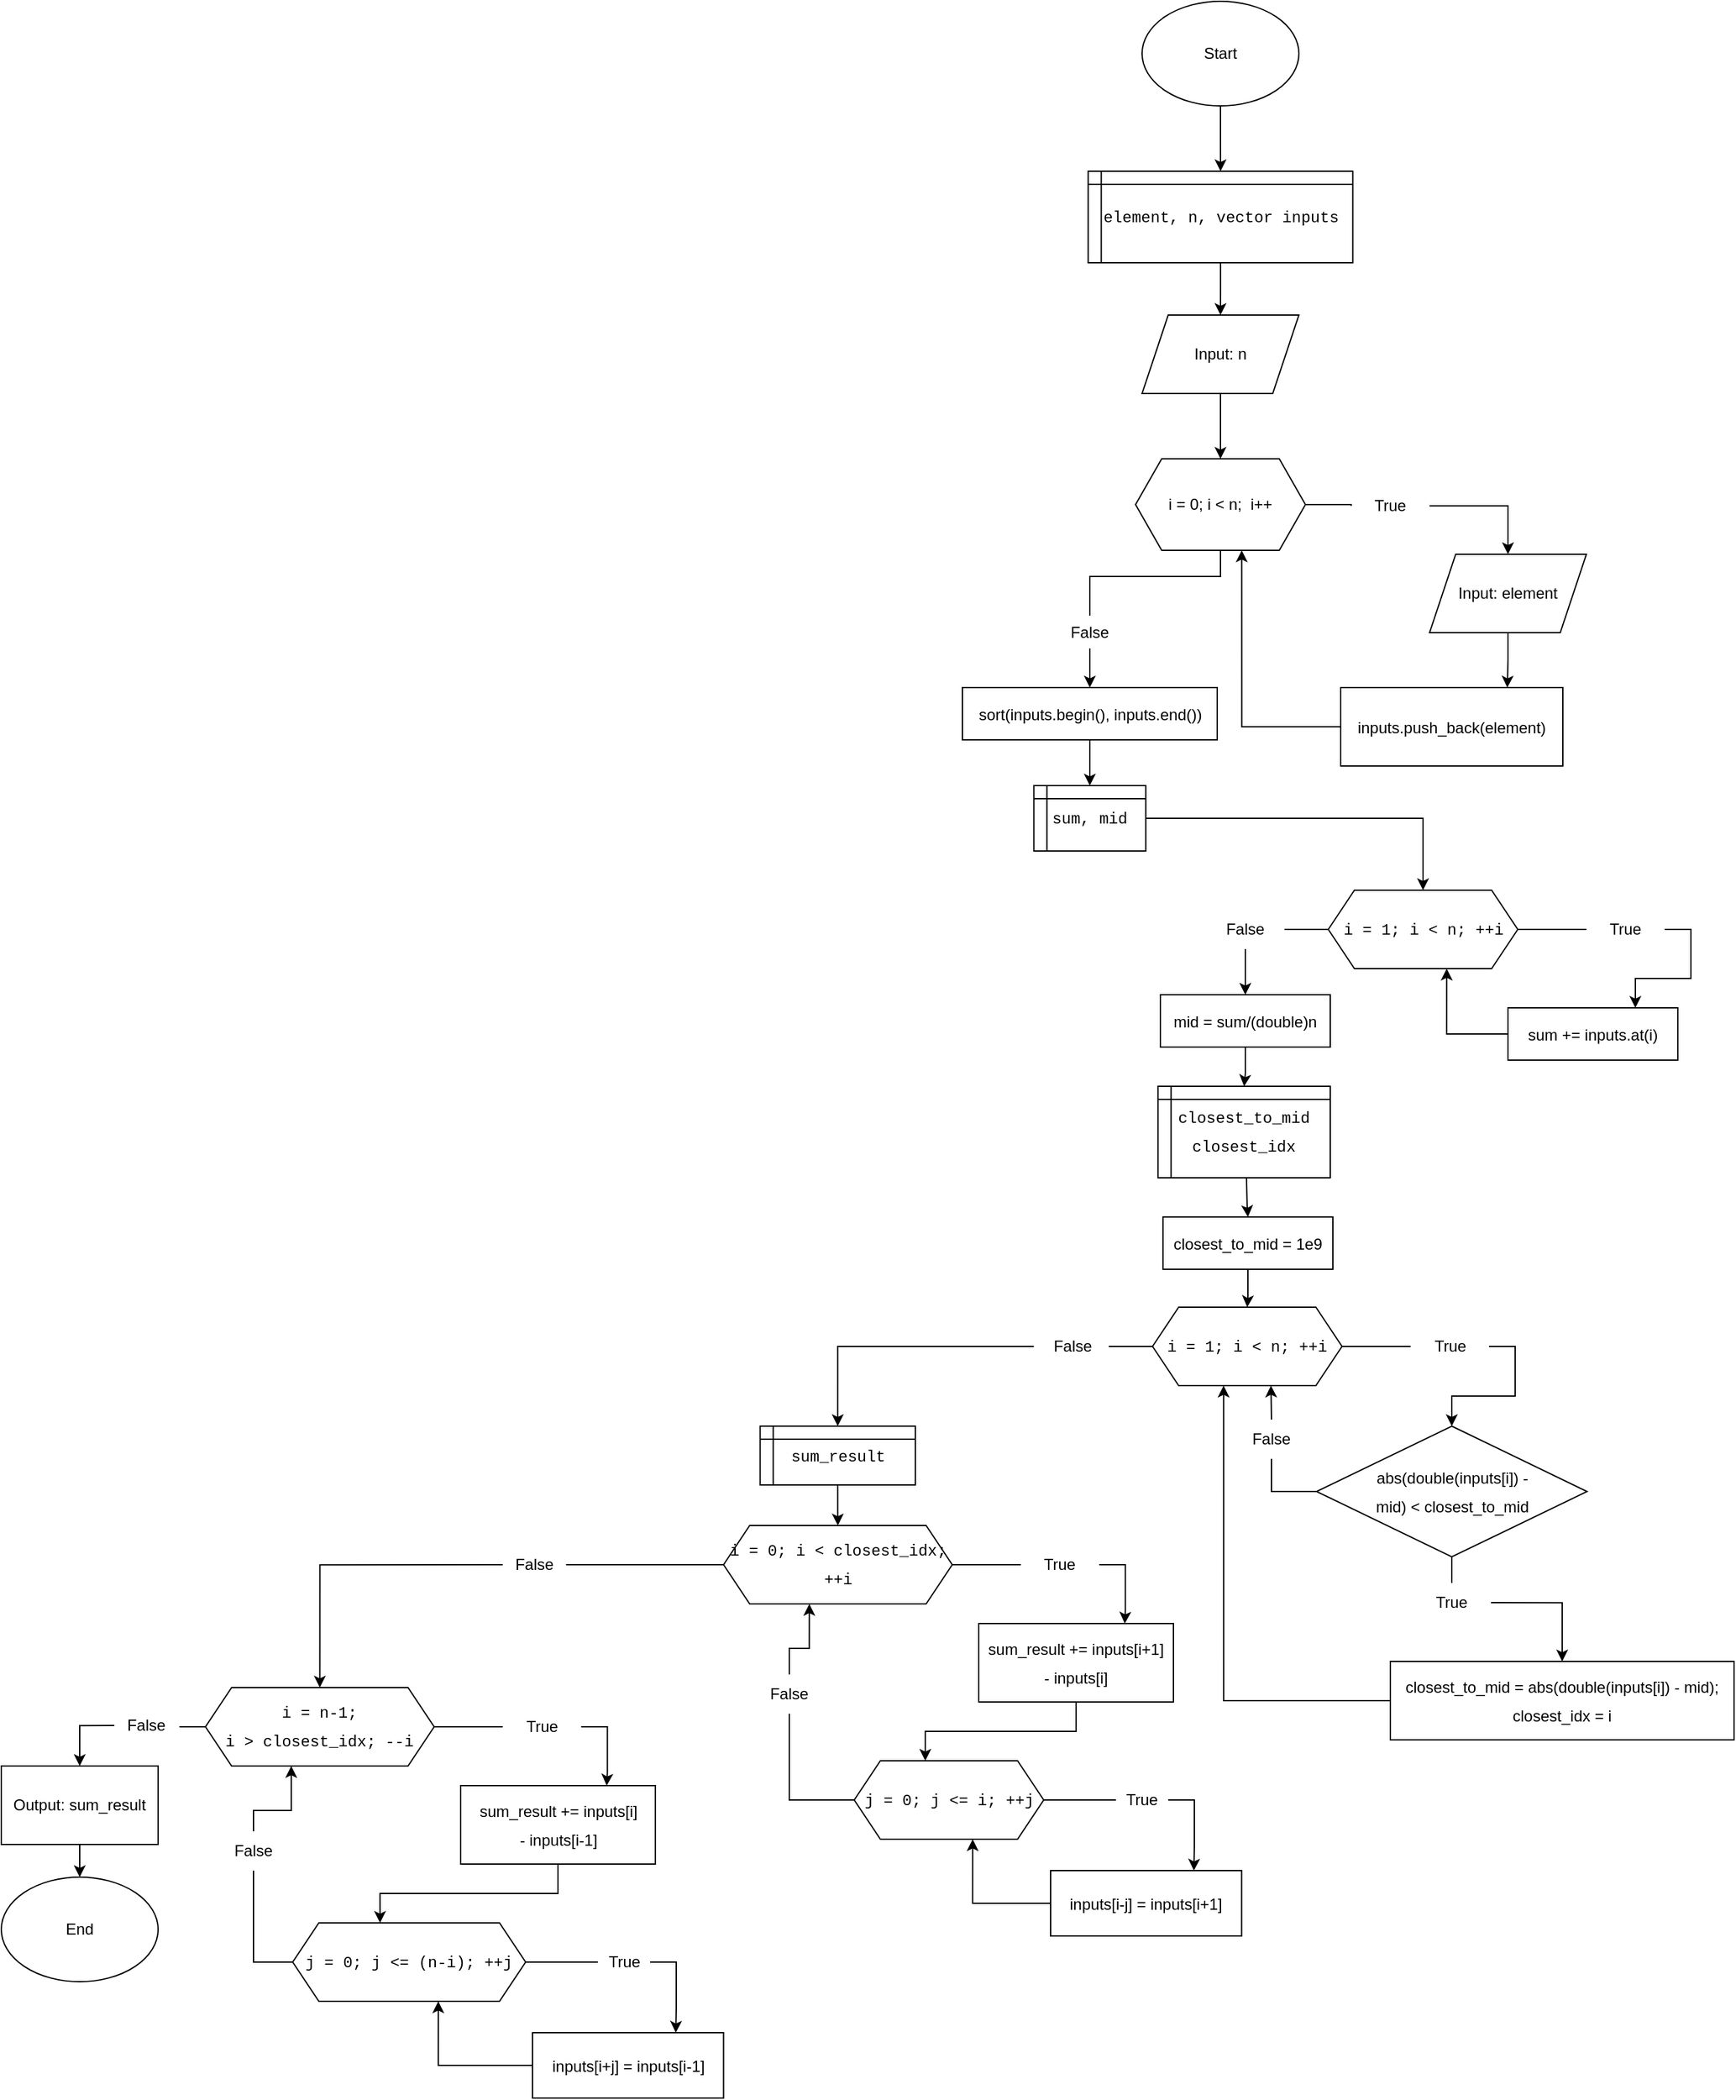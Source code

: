 <mxfile version="24.9.3">
  <diagram id="C5RBs43oDa-KdzZeNtuy" name="Page-1">
    <mxGraphModel dx="2662" dy="1013" grid="1" gridSize="10" guides="1" tooltips="1" connect="1" arrows="1" fold="1" page="1" pageScale="1" pageWidth="827" pageHeight="1169" math="0" shadow="0">
      <root>
        <mxCell id="WIyWlLk6GJQsqaUBKTNV-0" />
        <mxCell id="WIyWlLk6GJQsqaUBKTNV-1" parent="WIyWlLk6GJQsqaUBKTNV-0" />
        <mxCell id="Br24ICafhy1wDNoyXPe8-2" value="" style="edgeStyle=orthogonalEdgeStyle;rounded=0;orthogonalLoop=1;jettySize=auto;html=1;" edge="1" parent="WIyWlLk6GJQsqaUBKTNV-1" source="Br24ICafhy1wDNoyXPe8-0" target="Br24ICafhy1wDNoyXPe8-1">
          <mxGeometry relative="1" as="geometry" />
        </mxCell>
        <mxCell id="Br24ICafhy1wDNoyXPe8-0" value="Start" style="ellipse;whiteSpace=wrap;html=1;" vertex="1" parent="WIyWlLk6GJQsqaUBKTNV-1">
          <mxGeometry x="340" y="40" width="120" height="80" as="geometry" />
        </mxCell>
        <mxCell id="Br24ICafhy1wDNoyXPe8-78" value="" style="edgeStyle=orthogonalEdgeStyle;rounded=0;orthogonalLoop=1;jettySize=auto;html=1;" edge="1" parent="WIyWlLk6GJQsqaUBKTNV-1" source="Br24ICafhy1wDNoyXPe8-1">
          <mxGeometry relative="1" as="geometry">
            <mxPoint x="400.0" y="280" as="targetPoint" />
          </mxGeometry>
        </mxCell>
        <mxCell id="Br24ICafhy1wDNoyXPe8-1" value="&lt;div style=&quot;font-family: Consolas, &amp;quot;Courier New&amp;quot;, monospace; line-height: 22px; white-space: pre;&quot;&gt;element, n, vector inputs&lt;/div&gt;" style="shape=internalStorage;whiteSpace=wrap;html=1;backgroundOutline=1;dx=10;dy=10;" vertex="1" parent="WIyWlLk6GJQsqaUBKTNV-1">
          <mxGeometry x="298.75" y="170" width="202.5" height="70" as="geometry" />
        </mxCell>
        <mxCell id="Br24ICafhy1wDNoyXPe8-68" value="End" style="ellipse;whiteSpace=wrap;html=1;" vertex="1" parent="WIyWlLk6GJQsqaUBKTNV-1">
          <mxGeometry x="-533" y="1475" width="120" height="80" as="geometry" />
        </mxCell>
        <mxCell id="Br24ICafhy1wDNoyXPe8-99" value="" style="edgeStyle=orthogonalEdgeStyle;rounded=0;orthogonalLoop=1;jettySize=auto;html=1;" edge="1" parent="WIyWlLk6GJQsqaUBKTNV-1" source="Br24ICafhy1wDNoyXPe8-96" target="Br24ICafhy1wDNoyXPe8-98">
          <mxGeometry relative="1" as="geometry" />
        </mxCell>
        <mxCell id="Br24ICafhy1wDNoyXPe8-96" value="Input: n" style="shape=parallelogram;perimeter=parallelogramPerimeter;whiteSpace=wrap;html=1;fixedSize=1;" vertex="1" parent="WIyWlLk6GJQsqaUBKTNV-1">
          <mxGeometry x="340" y="280" width="120" height="60" as="geometry" />
        </mxCell>
        <mxCell id="Br24ICafhy1wDNoyXPe8-101" style="edgeStyle=orthogonalEdgeStyle;rounded=0;orthogonalLoop=1;jettySize=auto;html=1;entryX=0.75;entryY=0;entryDx=0;entryDy=0;exitX=0.5;exitY=1;exitDx=0;exitDy=0;" edge="1" parent="WIyWlLk6GJQsqaUBKTNV-1" source="Br24ICafhy1wDNoyXPe8-167" target="Br24ICafhy1wDNoyXPe8-100">
          <mxGeometry relative="1" as="geometry" />
        </mxCell>
        <mxCell id="Br24ICafhy1wDNoyXPe8-108" style="edgeStyle=orthogonalEdgeStyle;rounded=0;orthogonalLoop=1;jettySize=auto;html=1;entryX=0.5;entryY=0;entryDx=0;entryDy=0;" edge="1" parent="WIyWlLk6GJQsqaUBKTNV-1" source="Br24ICafhy1wDNoyXPe8-110" target="Br24ICafhy1wDNoyXPe8-107">
          <mxGeometry relative="1" as="geometry" />
        </mxCell>
        <mxCell id="Br24ICafhy1wDNoyXPe8-98" value="i = 0; i &amp;lt; n;&amp;nbsp; i++" style="shape=hexagon;perimeter=hexagonPerimeter2;whiteSpace=wrap;html=1;fixedSize=1;" vertex="1" parent="WIyWlLk6GJQsqaUBKTNV-1">
          <mxGeometry x="335" y="390" width="130" height="70" as="geometry" />
        </mxCell>
        <mxCell id="Br24ICafhy1wDNoyXPe8-100" value="&lt;div style=&quot;line-height: 22px; white-space: pre;&quot;&gt;&lt;div style=&quot;&quot;&gt;&lt;span style=&quot;background-color: initial;&quot;&gt;inputs.push_back(element)&lt;/span&gt;&lt;br&gt;&lt;/div&gt;&lt;/div&gt;" style="shape=parallelogram;perimeter=parallelogramPerimeter;whiteSpace=wrap;html=1;fixedSize=1;size=-50;" vertex="1" parent="WIyWlLk6GJQsqaUBKTNV-1">
          <mxGeometry x="492" y="565" width="170" height="60" as="geometry" />
        </mxCell>
        <mxCell id="Br24ICafhy1wDNoyXPe8-102" value="" style="edgeStyle=orthogonalEdgeStyle;rounded=0;orthogonalLoop=1;jettySize=auto;html=1;entryX=0;entryY=0.5;entryDx=0;entryDy=0;exitX=1;exitY=0.5;exitDx=0;exitDy=0;endArrow=none;endFill=0;" edge="1" parent="WIyWlLk6GJQsqaUBKTNV-1" source="Br24ICafhy1wDNoyXPe8-98" target="Br24ICafhy1wDNoyXPe8-103">
          <mxGeometry relative="1" as="geometry">
            <mxPoint x="465" y="425" as="sourcePoint" />
            <mxPoint x="530" y="510" as="targetPoint" />
          </mxGeometry>
        </mxCell>
        <mxCell id="Br24ICafhy1wDNoyXPe8-103" value="True" style="text;html=1;align=center;verticalAlign=middle;whiteSpace=wrap;rounded=0;" vertex="1" parent="WIyWlLk6GJQsqaUBKTNV-1">
          <mxGeometry x="500" y="411" width="60" height="30" as="geometry" />
        </mxCell>
        <mxCell id="Br24ICafhy1wDNoyXPe8-106" style="edgeStyle=orthogonalEdgeStyle;rounded=0;orthogonalLoop=1;jettySize=auto;html=1;entryX=0.625;entryY=1;entryDx=0;entryDy=0;exitX=0;exitY=0.5;exitDx=0;exitDy=0;" edge="1" parent="WIyWlLk6GJQsqaUBKTNV-1" source="Br24ICafhy1wDNoyXPe8-100" target="Br24ICafhy1wDNoyXPe8-98">
          <mxGeometry relative="1" as="geometry">
            <mxPoint x="470" y="625" as="sourcePoint" />
          </mxGeometry>
        </mxCell>
        <mxCell id="Br24ICafhy1wDNoyXPe8-126" value="" style="edgeStyle=orthogonalEdgeStyle;rounded=0;orthogonalLoop=1;jettySize=auto;html=1;" edge="1" parent="WIyWlLk6GJQsqaUBKTNV-1" source="Br24ICafhy1wDNoyXPe8-107" target="Br24ICafhy1wDNoyXPe8-125">
          <mxGeometry relative="1" as="geometry" />
        </mxCell>
        <mxCell id="Br24ICafhy1wDNoyXPe8-107" value="&lt;div style=&quot;line-height: 22px; white-space: pre;&quot;&gt;&lt;div style=&quot;line-height: 22px;&quot;&gt;&lt;font face=&quot;Helvetica&quot; style=&quot;&quot;&gt;sort(inputs.begin(), inputs.end())&lt;/font&gt;&lt;/div&gt;&lt;/div&gt;" style="rounded=0;whiteSpace=wrap;html=1;" vertex="1" parent="WIyWlLk6GJQsqaUBKTNV-1">
          <mxGeometry x="202.5" y="565" width="195" height="40" as="geometry" />
        </mxCell>
        <mxCell id="Br24ICafhy1wDNoyXPe8-109" value="" style="edgeStyle=orthogonalEdgeStyle;rounded=0;orthogonalLoop=1;jettySize=auto;html=1;entryX=0.5;entryY=0;entryDx=0;entryDy=0;endArrow=none;endFill=0;" edge="1" parent="WIyWlLk6GJQsqaUBKTNV-1" source="Br24ICafhy1wDNoyXPe8-98" target="Br24ICafhy1wDNoyXPe8-110">
          <mxGeometry relative="1" as="geometry">
            <mxPoint x="400" y="460" as="sourcePoint" />
            <mxPoint x="300" y="540" as="targetPoint" />
            <Array as="points">
              <mxPoint x="400" y="480" />
              <mxPoint x="300" y="480" />
            </Array>
          </mxGeometry>
        </mxCell>
        <mxCell id="Br24ICafhy1wDNoyXPe8-110" value="False" style="text;html=1;align=center;verticalAlign=middle;whiteSpace=wrap;rounded=0;" vertex="1" parent="WIyWlLk6GJQsqaUBKTNV-1">
          <mxGeometry x="270" y="510" width="60" height="25" as="geometry" />
        </mxCell>
        <mxCell id="Br24ICafhy1wDNoyXPe8-168" style="edgeStyle=orthogonalEdgeStyle;rounded=0;orthogonalLoop=1;jettySize=auto;html=1;entryX=0.5;entryY=0;entryDx=0;entryDy=0;" edge="1" parent="WIyWlLk6GJQsqaUBKTNV-1" source="Br24ICafhy1wDNoyXPe8-125" target="Br24ICafhy1wDNoyXPe8-129">
          <mxGeometry relative="1" as="geometry" />
        </mxCell>
        <mxCell id="Br24ICafhy1wDNoyXPe8-125" value="&lt;div style=&quot;font-family: Consolas, &amp;quot;Courier New&amp;quot;, monospace; line-height: 22px; white-space: pre;&quot;&gt;sum, mid&lt;/div&gt;" style="shape=internalStorage;whiteSpace=wrap;html=1;backgroundOutline=1;dx=10;dy=10;" vertex="1" parent="WIyWlLk6GJQsqaUBKTNV-1">
          <mxGeometry x="257.19" y="640" width="85.63" height="50" as="geometry" />
        </mxCell>
        <mxCell id="Br24ICafhy1wDNoyXPe8-170" style="edgeStyle=orthogonalEdgeStyle;rounded=0;orthogonalLoop=1;jettySize=auto;html=1;entryX=0.75;entryY=0;entryDx=0;entryDy=0;exitX=1;exitY=0.5;exitDx=0;exitDy=0;" edge="1" parent="WIyWlLk6GJQsqaUBKTNV-1" source="Br24ICafhy1wDNoyXPe8-172" target="Br24ICafhy1wDNoyXPe8-169">
          <mxGeometry relative="1" as="geometry" />
        </mxCell>
        <mxCell id="Br24ICafhy1wDNoyXPe8-175" style="edgeStyle=orthogonalEdgeStyle;rounded=0;orthogonalLoop=1;jettySize=auto;html=1;entryX=0.5;entryY=0;entryDx=0;entryDy=0;" edge="1" parent="WIyWlLk6GJQsqaUBKTNV-1" source="Br24ICafhy1wDNoyXPe8-177" target="Br24ICafhy1wDNoyXPe8-174">
          <mxGeometry relative="1" as="geometry" />
        </mxCell>
        <mxCell id="Br24ICafhy1wDNoyXPe8-129" value="&lt;div style=&quot;font-family: Consolas, &amp;quot;Courier New&amp;quot;, monospace; line-height: 22px; white-space: pre;&quot;&gt;&lt;font style=&quot;&quot;&gt;i = 1; i &amp;lt; n; ++i&lt;/font&gt;&lt;/div&gt;" style="shape=hexagon;perimeter=hexagonPerimeter2;whiteSpace=wrap;html=1;fixedSize=1;" vertex="1" parent="WIyWlLk6GJQsqaUBKTNV-1">
          <mxGeometry x="482.5" y="720" width="145" height="60" as="geometry" />
        </mxCell>
        <mxCell id="Br24ICafhy1wDNoyXPe8-250" value="" style="edgeStyle=orthogonalEdgeStyle;rounded=0;orthogonalLoop=1;jettySize=auto;html=1;" edge="1" parent="WIyWlLk6GJQsqaUBKTNV-1" source="Br24ICafhy1wDNoyXPe8-161" target="Br24ICafhy1wDNoyXPe8-68">
          <mxGeometry relative="1" as="geometry" />
        </mxCell>
        <mxCell id="Br24ICafhy1wDNoyXPe8-161" value="Output: sum_result" style="rounded=0;whiteSpace=wrap;html=1;" vertex="1" parent="WIyWlLk6GJQsqaUBKTNV-1">
          <mxGeometry x="-533" y="1390" width="120" height="60" as="geometry" />
        </mxCell>
        <mxCell id="Br24ICafhy1wDNoyXPe8-166" value="" style="edgeStyle=orthogonalEdgeStyle;rounded=0;orthogonalLoop=1;jettySize=auto;html=1;entryX=0.5;entryY=0;entryDx=0;entryDy=0;exitX=1;exitY=0.5;exitDx=0;exitDy=0;" edge="1" parent="WIyWlLk6GJQsqaUBKTNV-1" source="Br24ICafhy1wDNoyXPe8-103" target="Br24ICafhy1wDNoyXPe8-167">
          <mxGeometry relative="1" as="geometry">
            <mxPoint x="560" y="426" as="sourcePoint" />
            <mxPoint x="623" y="565" as="targetPoint" />
          </mxGeometry>
        </mxCell>
        <mxCell id="Br24ICafhy1wDNoyXPe8-167" value="&lt;span style=&quot;white-space: pre;&quot;&gt;Input: element&lt;/span&gt;" style="shape=parallelogram;perimeter=parallelogramPerimeter;whiteSpace=wrap;html=1;fixedSize=1;" vertex="1" parent="WIyWlLk6GJQsqaUBKTNV-1">
          <mxGeometry x="560" y="463" width="120" height="60" as="geometry" />
        </mxCell>
        <mxCell id="Br24ICafhy1wDNoyXPe8-173" style="edgeStyle=orthogonalEdgeStyle;rounded=0;orthogonalLoop=1;jettySize=auto;html=1;entryX=0.625;entryY=1;entryDx=0;entryDy=0;" edge="1" parent="WIyWlLk6GJQsqaUBKTNV-1" source="Br24ICafhy1wDNoyXPe8-169" target="Br24ICafhy1wDNoyXPe8-129">
          <mxGeometry relative="1" as="geometry">
            <Array as="points">
              <mxPoint x="573" y="830" />
            </Array>
          </mxGeometry>
        </mxCell>
        <mxCell id="Br24ICafhy1wDNoyXPe8-169" value="&lt;div style=&quot;line-height: 22px; white-space: pre;&quot;&gt;&lt;div style=&quot;line-height: 22px;&quot;&gt;&lt;div style=&quot;line-height: 22px;&quot;&gt;&lt;font face=&quot;Helvetica&quot; style=&quot;&quot;&gt;sum += inputs.at(i)&lt;/font&gt;&lt;/div&gt;&lt;/div&gt;&lt;/div&gt;" style="rounded=0;whiteSpace=wrap;html=1;" vertex="1" parent="WIyWlLk6GJQsqaUBKTNV-1">
          <mxGeometry x="620" y="810" width="130" height="40" as="geometry" />
        </mxCell>
        <mxCell id="Br24ICafhy1wDNoyXPe8-171" value="" style="edgeStyle=orthogonalEdgeStyle;rounded=0;orthogonalLoop=1;jettySize=auto;html=1;entryX=0;entryY=0.5;entryDx=0;entryDy=0;exitX=1;exitY=0.5;exitDx=0;exitDy=0;endArrow=none;endFill=0;" edge="1" parent="WIyWlLk6GJQsqaUBKTNV-1" source="Br24ICafhy1wDNoyXPe8-129" target="Br24ICafhy1wDNoyXPe8-172">
          <mxGeometry relative="1" as="geometry">
            <mxPoint x="628" y="750" as="sourcePoint" />
            <mxPoint x="728" y="830" as="targetPoint" />
          </mxGeometry>
        </mxCell>
        <mxCell id="Br24ICafhy1wDNoyXPe8-172" value="True" style="text;html=1;align=center;verticalAlign=middle;whiteSpace=wrap;rounded=0;" vertex="1" parent="WIyWlLk6GJQsqaUBKTNV-1">
          <mxGeometry x="680" y="735" width="60" height="30" as="geometry" />
        </mxCell>
        <mxCell id="Br24ICafhy1wDNoyXPe8-179" value="" style="edgeStyle=orthogonalEdgeStyle;rounded=0;orthogonalLoop=1;jettySize=auto;html=1;" edge="1" parent="WIyWlLk6GJQsqaUBKTNV-1" source="Br24ICafhy1wDNoyXPe8-174" target="Br24ICafhy1wDNoyXPe8-178">
          <mxGeometry relative="1" as="geometry" />
        </mxCell>
        <mxCell id="Br24ICafhy1wDNoyXPe8-174" value="&lt;div style=&quot;line-height: 22px; white-space: pre;&quot;&gt;&lt;div style=&quot;line-height: 22px;&quot;&gt;&lt;div style=&quot;line-height: 22px;&quot;&gt;&lt;font face=&quot;Helvetica&quot; style=&quot;&quot;&gt;mid = sum/(double)n&lt;/font&gt;&lt;/div&gt;&lt;/div&gt;&lt;/div&gt;" style="rounded=0;whiteSpace=wrap;html=1;" vertex="1" parent="WIyWlLk6GJQsqaUBKTNV-1">
          <mxGeometry x="354" y="800" width="130" height="40" as="geometry" />
        </mxCell>
        <mxCell id="Br24ICafhy1wDNoyXPe8-176" value="" style="edgeStyle=orthogonalEdgeStyle;rounded=0;orthogonalLoop=1;jettySize=auto;html=1;entryX=1;entryY=0.5;entryDx=0;entryDy=0;endArrow=none;endFill=0;" edge="1" parent="WIyWlLk6GJQsqaUBKTNV-1" source="Br24ICafhy1wDNoyXPe8-129" target="Br24ICafhy1wDNoyXPe8-177">
          <mxGeometry relative="1" as="geometry">
            <mxPoint x="483" y="750" as="sourcePoint" />
            <mxPoint x="414" y="800" as="targetPoint" />
          </mxGeometry>
        </mxCell>
        <mxCell id="Br24ICafhy1wDNoyXPe8-177" value="False" style="text;html=1;align=center;verticalAlign=middle;whiteSpace=wrap;rounded=0;" vertex="1" parent="WIyWlLk6GJQsqaUBKTNV-1">
          <mxGeometry x="389" y="735" width="60" height="30" as="geometry" />
        </mxCell>
        <mxCell id="Br24ICafhy1wDNoyXPe8-183" value="" style="edgeStyle=orthogonalEdgeStyle;rounded=0;orthogonalLoop=1;jettySize=auto;html=1;" edge="1" parent="WIyWlLk6GJQsqaUBKTNV-1" target="Br24ICafhy1wDNoyXPe8-182">
          <mxGeometry relative="1" as="geometry">
            <mxPoint x="419.91" y="940" as="sourcePoint" />
          </mxGeometry>
        </mxCell>
        <mxCell id="Br24ICafhy1wDNoyXPe8-178" value="&lt;div style=&quot;font-family: Consolas, &amp;quot;Courier New&amp;quot;, monospace; line-height: 22px; white-space: pre;&quot;&gt;closest_to_mid&lt;/div&gt;&lt;div style=&quot;font-family: Consolas, &amp;quot;Courier New&amp;quot;, monospace; line-height: 22px; white-space: pre;&quot;&gt;closest_idx&lt;/div&gt;" style="shape=internalStorage;whiteSpace=wrap;html=1;backgroundOutline=1;dx=10;dy=10;" vertex="1" parent="WIyWlLk6GJQsqaUBKTNV-1">
          <mxGeometry x="352.19" y="870" width="131.81" height="70" as="geometry" />
        </mxCell>
        <mxCell id="Br24ICafhy1wDNoyXPe8-191" value="" style="edgeStyle=orthogonalEdgeStyle;rounded=0;orthogonalLoop=1;jettySize=auto;html=1;" edge="1" parent="WIyWlLk6GJQsqaUBKTNV-1" source="Br24ICafhy1wDNoyXPe8-182" target="Br24ICafhy1wDNoyXPe8-185">
          <mxGeometry relative="1" as="geometry" />
        </mxCell>
        <mxCell id="Br24ICafhy1wDNoyXPe8-182" value="&lt;div style=&quot;line-height: 22px; white-space: pre;&quot;&gt;&lt;div style=&quot;line-height: 22px;&quot;&gt;&lt;div style=&quot;line-height: 22px;&quot;&gt;&lt;font face=&quot;Helvetica&quot; style=&quot;&quot;&gt;closest_to_mid = 1e9&lt;/font&gt;&lt;/div&gt;&lt;/div&gt;&lt;/div&gt;" style="rounded=0;whiteSpace=wrap;html=1;" vertex="1" parent="WIyWlLk6GJQsqaUBKTNV-1">
          <mxGeometry x="356" y="970" width="130" height="40" as="geometry" />
        </mxCell>
        <mxCell id="Br24ICafhy1wDNoyXPe8-184" style="edgeStyle=orthogonalEdgeStyle;rounded=0;orthogonalLoop=1;jettySize=auto;html=1;entryX=0.5;entryY=0;entryDx=0;entryDy=0;exitX=1;exitY=0.5;exitDx=0;exitDy=0;" edge="1" parent="WIyWlLk6GJQsqaUBKTNV-1" source="Br24ICafhy1wDNoyXPe8-189" target="Br24ICafhy1wDNoyXPe8-193">
          <mxGeometry relative="1" as="geometry">
            <mxPoint x="583" y="1129" as="targetPoint" />
          </mxGeometry>
        </mxCell>
        <mxCell id="Br24ICafhy1wDNoyXPe8-185" value="&lt;div style=&quot;font-family: Consolas, &amp;quot;Courier New&amp;quot;, monospace; line-height: 22px; white-space: pre;&quot;&gt;&lt;font style=&quot;&quot;&gt;i = 1; i &amp;lt; n; ++i&lt;/font&gt;&lt;/div&gt;" style="shape=hexagon;perimeter=hexagonPerimeter2;whiteSpace=wrap;html=1;fixedSize=1;" vertex="1" parent="WIyWlLk6GJQsqaUBKTNV-1">
          <mxGeometry x="348" y="1039" width="145" height="60" as="geometry" />
        </mxCell>
        <mxCell id="Br24ICafhy1wDNoyXPe8-186" style="edgeStyle=orthogonalEdgeStyle;rounded=0;orthogonalLoop=1;jettySize=auto;html=1;entryX=0.625;entryY=1;entryDx=0;entryDy=0;exitX=0.5;exitY=0;exitDx=0;exitDy=0;" edge="1" parent="WIyWlLk6GJQsqaUBKTNV-1" source="Br24ICafhy1wDNoyXPe8-199" target="Br24ICafhy1wDNoyXPe8-185">
          <mxGeometry relative="1" as="geometry">
            <Array as="points" />
            <mxPoint x="485.5" y="1149" as="sourcePoint" />
          </mxGeometry>
        </mxCell>
        <mxCell id="Br24ICafhy1wDNoyXPe8-188" value="" style="edgeStyle=orthogonalEdgeStyle;rounded=0;orthogonalLoop=1;jettySize=auto;html=1;entryX=0;entryY=0.5;entryDx=0;entryDy=0;exitX=1;exitY=0.5;exitDx=0;exitDy=0;endArrow=none;endFill=0;" edge="1" parent="WIyWlLk6GJQsqaUBKTNV-1" source="Br24ICafhy1wDNoyXPe8-185" target="Br24ICafhy1wDNoyXPe8-189">
          <mxGeometry relative="1" as="geometry">
            <mxPoint x="493.5" y="1069" as="sourcePoint" />
            <mxPoint x="593.5" y="1149" as="targetPoint" />
          </mxGeometry>
        </mxCell>
        <mxCell id="Br24ICafhy1wDNoyXPe8-189" value="True" style="text;html=1;align=center;verticalAlign=middle;whiteSpace=wrap;rounded=0;" vertex="1" parent="WIyWlLk6GJQsqaUBKTNV-1">
          <mxGeometry x="545.5" y="1054" width="60" height="30" as="geometry" />
        </mxCell>
        <mxCell id="Br24ICafhy1wDNoyXPe8-190" value="" style="edgeStyle=orthogonalEdgeStyle;rounded=0;orthogonalLoop=1;jettySize=auto;html=1;entryX=1;entryY=0.5;entryDx=0;entryDy=0;endArrow=none;endFill=0;" edge="1" parent="WIyWlLk6GJQsqaUBKTNV-1" source="Br24ICafhy1wDNoyXPe8-185">
          <mxGeometry relative="1" as="geometry">
            <mxPoint x="348.5" y="1069" as="sourcePoint" />
            <mxPoint x="314.5" y="1069" as="targetPoint" />
          </mxGeometry>
        </mxCell>
        <mxCell id="Br24ICafhy1wDNoyXPe8-195" value="" style="edgeStyle=orthogonalEdgeStyle;rounded=0;orthogonalLoop=1;jettySize=auto;html=1;exitX=1;exitY=0.5;exitDx=0;exitDy=0;" edge="1" parent="WIyWlLk6GJQsqaUBKTNV-1" source="Br24ICafhy1wDNoyXPe8-197" target="Br24ICafhy1wDNoyXPe8-194">
          <mxGeometry relative="1" as="geometry" />
        </mxCell>
        <mxCell id="Br24ICafhy1wDNoyXPe8-193" value="&lt;div style=&quot;line-height: 22px; white-space: pre;&quot;&gt;&lt;font style=&quot;&quot;&gt;abs(double(inputs[i]) -&lt;/font&gt;&lt;/div&gt;&lt;div style=&quot;line-height: 22px; white-space: pre;&quot;&gt;&lt;font style=&quot;&quot;&gt;mid) &amp;lt; closest_to_mid&lt;/font&gt;&lt;/div&gt;" style="rhombus;whiteSpace=wrap;html=1;" vertex="1" parent="WIyWlLk6GJQsqaUBKTNV-1">
          <mxGeometry x="473.5" y="1130" width="207" height="100" as="geometry" />
        </mxCell>
        <mxCell id="Br24ICafhy1wDNoyXPe8-223" style="edgeStyle=orthogonalEdgeStyle;rounded=0;orthogonalLoop=1;jettySize=auto;html=1;entryX=0.375;entryY=1;entryDx=0;entryDy=0;" edge="1" parent="WIyWlLk6GJQsqaUBKTNV-1" source="Br24ICafhy1wDNoyXPe8-194" target="Br24ICafhy1wDNoyXPe8-185">
          <mxGeometry relative="1" as="geometry" />
        </mxCell>
        <mxCell id="Br24ICafhy1wDNoyXPe8-194" value="&lt;div style=&quot;line-height: 22px; white-space: pre;&quot;&gt;&lt;div style=&quot;&quot;&gt;&lt;font face=&quot;Helvetica&quot; style=&quot;&quot;&gt;closest_to_mid = abs(double(inputs[i]) - mid);&lt;/font&gt;&lt;/div&gt;&lt;div style=&quot;&quot;&gt;&lt;font face=&quot;Helvetica&quot; style=&quot;&quot;&gt;closest_idx = i&lt;/font&gt;&lt;/div&gt;&lt;/div&gt;" style="rounded=0;whiteSpace=wrap;html=1;" vertex="1" parent="WIyWlLk6GJQsqaUBKTNV-1">
          <mxGeometry x="530" y="1310" width="263" height="60" as="geometry" />
        </mxCell>
        <mxCell id="Br24ICafhy1wDNoyXPe8-196" value="" style="edgeStyle=orthogonalEdgeStyle;rounded=0;orthogonalLoop=1;jettySize=auto;html=1;endArrow=none;endFill=0;" edge="1" parent="WIyWlLk6GJQsqaUBKTNV-1" source="Br24ICafhy1wDNoyXPe8-193" target="Br24ICafhy1wDNoyXPe8-197">
          <mxGeometry relative="1" as="geometry">
            <mxPoint x="577" y="1230" as="sourcePoint" />
            <mxPoint x="577" y="1310" as="targetPoint" />
          </mxGeometry>
        </mxCell>
        <mxCell id="Br24ICafhy1wDNoyXPe8-197" value="True" style="text;html=1;align=center;verticalAlign=middle;whiteSpace=wrap;rounded=0;" vertex="1" parent="WIyWlLk6GJQsqaUBKTNV-1">
          <mxGeometry x="547" y="1250.05" width="60" height="30" as="geometry" />
        </mxCell>
        <mxCell id="Br24ICafhy1wDNoyXPe8-198" value="" style="edgeStyle=orthogonalEdgeStyle;rounded=0;orthogonalLoop=1;jettySize=auto;html=1;entryX=0.5;entryY=1;entryDx=0;entryDy=0;exitX=0;exitY=0.5;exitDx=0;exitDy=0;endArrow=none;endFill=0;" edge="1" parent="WIyWlLk6GJQsqaUBKTNV-1" source="Br24ICafhy1wDNoyXPe8-193" target="Br24ICafhy1wDNoyXPe8-199">
          <mxGeometry relative="1" as="geometry">
            <Array as="points">
              <mxPoint x="439" y="1180" />
            </Array>
            <mxPoint x="474" y="1180" as="sourcePoint" />
            <mxPoint x="439" y="1099" as="targetPoint" />
          </mxGeometry>
        </mxCell>
        <mxCell id="Br24ICafhy1wDNoyXPe8-199" value="False" style="text;html=1;align=center;verticalAlign=middle;whiteSpace=wrap;rounded=0;" vertex="1" parent="WIyWlLk6GJQsqaUBKTNV-1">
          <mxGeometry x="409" y="1125" width="60" height="30" as="geometry" />
        </mxCell>
        <mxCell id="Br24ICafhy1wDNoyXPe8-203" style="edgeStyle=orthogonalEdgeStyle;rounded=0;orthogonalLoop=1;jettySize=auto;html=1;entryX=0.5;entryY=0;entryDx=0;entryDy=0;exitX=0;exitY=0.5;exitDx=0;exitDy=0;" edge="1" parent="WIyWlLk6GJQsqaUBKTNV-1" source="Br24ICafhy1wDNoyXPe8-200" target="Br24ICafhy1wDNoyXPe8-201">
          <mxGeometry relative="1" as="geometry" />
        </mxCell>
        <mxCell id="Br24ICafhy1wDNoyXPe8-200" value="False" style="text;html=1;align=center;verticalAlign=middle;whiteSpace=wrap;rounded=0;" vertex="1" parent="WIyWlLk6GJQsqaUBKTNV-1">
          <mxGeometry x="257.19" y="1054" width="60" height="30" as="geometry" />
        </mxCell>
        <mxCell id="Br24ICafhy1wDNoyXPe8-230" value="" style="edgeStyle=orthogonalEdgeStyle;rounded=0;orthogonalLoop=1;jettySize=auto;html=1;" edge="1" parent="WIyWlLk6GJQsqaUBKTNV-1" source="Br24ICafhy1wDNoyXPe8-201" target="Br24ICafhy1wDNoyXPe8-205">
          <mxGeometry relative="1" as="geometry" />
        </mxCell>
        <mxCell id="Br24ICafhy1wDNoyXPe8-201" value="&lt;div style=&quot;font-family: Consolas, &amp;quot;Courier New&amp;quot;, monospace; line-height: 22px; white-space: pre;&quot;&gt;sum_result&lt;/div&gt;" style="shape=internalStorage;whiteSpace=wrap;html=1;backgroundOutline=1;dx=10;dy=10;" vertex="1" parent="WIyWlLk6GJQsqaUBKTNV-1">
          <mxGeometry x="47.72" y="1130" width="118.75" height="45" as="geometry" />
        </mxCell>
        <mxCell id="Br24ICafhy1wDNoyXPe8-204" style="edgeStyle=orthogonalEdgeStyle;rounded=0;orthogonalLoop=1;jettySize=auto;html=1;entryX=0.75;entryY=0;entryDx=0;entryDy=0;exitX=1;exitY=0.5;exitDx=0;exitDy=0;" edge="1" parent="WIyWlLk6GJQsqaUBKTNV-1" source="Br24ICafhy1wDNoyXPe8-208" target="Br24ICafhy1wDNoyXPe8-220">
          <mxGeometry relative="1" as="geometry">
            <mxPoint x="278.72" y="1297" as="targetPoint" />
          </mxGeometry>
        </mxCell>
        <mxCell id="Br24ICafhy1wDNoyXPe8-205" value="&lt;div style=&quot;font-family: Consolas, &amp;quot;Courier New&amp;quot;, monospace; line-height: 22px; white-space: pre;&quot;&gt;&lt;font style=&quot;&quot;&gt;i = 0; i &amp;lt; closest_idx&lt;/font&gt;&lt;span style=&quot;background-color: initial;&quot;&gt;;&lt;/span&gt;&lt;/div&gt;&lt;div style=&quot;font-family: Consolas, &amp;quot;Courier New&amp;quot;, monospace; line-height: 22px; white-space: pre;&quot;&gt;&lt;span style=&quot;background-color: initial;&quot;&gt;++i&lt;/span&gt;&lt;/div&gt;" style="shape=hexagon;perimeter=hexagonPerimeter2;whiteSpace=wrap;html=1;fixedSize=1;" vertex="1" parent="WIyWlLk6GJQsqaUBKTNV-1">
          <mxGeometry x="19.72" y="1206" width="175" height="60" as="geometry" />
        </mxCell>
        <mxCell id="Br24ICafhy1wDNoyXPe8-206" style="edgeStyle=orthogonalEdgeStyle;rounded=0;orthogonalLoop=1;jettySize=auto;html=1;entryX=0.375;entryY=1;entryDx=0;entryDy=0;exitX=0.5;exitY=0;exitDx=0;exitDy=0;" edge="1" parent="WIyWlLk6GJQsqaUBKTNV-1" source="Br24ICafhy1wDNoyXPe8-216" target="Br24ICafhy1wDNoyXPe8-205">
          <mxGeometry relative="1" as="geometry">
            <Array as="points">
              <mxPoint x="70" y="1300" />
              <mxPoint x="85" y="1300" />
            </Array>
            <mxPoint x="162.22" y="1316" as="sourcePoint" />
            <mxPoint x="115.345" y="1266.0" as="targetPoint" />
          </mxGeometry>
        </mxCell>
        <mxCell id="Br24ICafhy1wDNoyXPe8-207" value="" style="edgeStyle=orthogonalEdgeStyle;rounded=0;orthogonalLoop=1;jettySize=auto;html=1;entryX=0;entryY=0.5;entryDx=0;entryDy=0;exitX=1;exitY=0.5;exitDx=0;exitDy=0;endArrow=none;endFill=0;" edge="1" parent="WIyWlLk6GJQsqaUBKTNV-1" source="Br24ICafhy1wDNoyXPe8-205" target="Br24ICafhy1wDNoyXPe8-208">
          <mxGeometry relative="1" as="geometry">
            <mxPoint x="195.22" y="1236" as="sourcePoint" />
            <mxPoint x="295.22" y="1316" as="targetPoint" />
          </mxGeometry>
        </mxCell>
        <mxCell id="Br24ICafhy1wDNoyXPe8-208" value="True" style="text;html=1;align=center;verticalAlign=middle;whiteSpace=wrap;rounded=0;" vertex="1" parent="WIyWlLk6GJQsqaUBKTNV-1">
          <mxGeometry x="247.22" y="1221" width="60" height="30" as="geometry" />
        </mxCell>
        <mxCell id="Br24ICafhy1wDNoyXPe8-209" value="" style="edgeStyle=orthogonalEdgeStyle;rounded=0;orthogonalLoop=1;jettySize=auto;html=1;endArrow=none;endFill=0;entryX=1;entryY=0.5;entryDx=0;entryDy=0;" edge="1" parent="WIyWlLk6GJQsqaUBKTNV-1" source="Br24ICafhy1wDNoyXPe8-205" target="Br24ICafhy1wDNoyXPe8-218">
          <mxGeometry relative="1" as="geometry">
            <mxPoint x="50.22" y="1236" as="sourcePoint" />
            <mxPoint x="16" y="1236" as="targetPoint" />
          </mxGeometry>
        </mxCell>
        <mxCell id="Br24ICafhy1wDNoyXPe8-216" value="False" style="text;html=1;align=center;verticalAlign=middle;whiteSpace=wrap;rounded=0;" vertex="1" parent="WIyWlLk6GJQsqaUBKTNV-1">
          <mxGeometry x="40" y="1320" width="60" height="30" as="geometry" />
        </mxCell>
        <mxCell id="Br24ICafhy1wDNoyXPe8-217" style="edgeStyle=orthogonalEdgeStyle;rounded=0;orthogonalLoop=1;jettySize=auto;html=1;entryX=0.5;entryY=0;entryDx=0;entryDy=0;exitX=0;exitY=0.5;exitDx=0;exitDy=0;" edge="1" parent="WIyWlLk6GJQsqaUBKTNV-1" source="Br24ICafhy1wDNoyXPe8-218" target="Br24ICafhy1wDNoyXPe8-232">
          <mxGeometry relative="1" as="geometry">
            <mxPoint x="-80.625" y="1266" as="targetPoint" />
          </mxGeometry>
        </mxCell>
        <mxCell id="Br24ICafhy1wDNoyXPe8-218" value="False" style="text;html=1;align=center;verticalAlign=middle;whiteSpace=wrap;rounded=0;" vertex="1" parent="WIyWlLk6GJQsqaUBKTNV-1">
          <mxGeometry x="-149.25" y="1221.05" width="48.47" height="30" as="geometry" />
        </mxCell>
        <mxCell id="Br24ICafhy1wDNoyXPe8-222" style="edgeStyle=orthogonalEdgeStyle;rounded=0;orthogonalLoop=1;jettySize=auto;html=1;entryX=0.375;entryY=0;entryDx=0;entryDy=0;" edge="1" parent="WIyWlLk6GJQsqaUBKTNV-1" source="Br24ICafhy1wDNoyXPe8-220" target="Br24ICafhy1wDNoyXPe8-221">
          <mxGeometry relative="1" as="geometry" />
        </mxCell>
        <mxCell id="Br24ICafhy1wDNoyXPe8-220" value="&lt;div style=&quot;line-height: 22px; white-space: pre;&quot;&gt;&lt;font face=&quot;Helvetica&quot; style=&quot;&quot;&gt;sum_result += inputs[i+1]&lt;/font&gt;&lt;/div&gt;&lt;div style=&quot;line-height: 22px; white-space: pre;&quot;&gt;&lt;font face=&quot;Helvetica&quot; style=&quot;&quot;&gt;- inputs[i]&lt;/font&gt;&lt;/div&gt;" style="rounded=0;whiteSpace=wrap;html=1;" vertex="1" parent="WIyWlLk6GJQsqaUBKTNV-1">
          <mxGeometry x="215" y="1281" width="149" height="60" as="geometry" />
        </mxCell>
        <mxCell id="Br24ICafhy1wDNoyXPe8-225" style="edgeStyle=orthogonalEdgeStyle;rounded=0;orthogonalLoop=1;jettySize=auto;html=1;entryX=0.75;entryY=0;entryDx=0;entryDy=0;exitX=1;exitY=0.5;exitDx=0;exitDy=0;" edge="1" parent="WIyWlLk6GJQsqaUBKTNV-1" source="Br24ICafhy1wDNoyXPe8-227" target="Br24ICafhy1wDNoyXPe8-224">
          <mxGeometry relative="1" as="geometry" />
        </mxCell>
        <mxCell id="Br24ICafhy1wDNoyXPe8-229" style="edgeStyle=orthogonalEdgeStyle;rounded=0;orthogonalLoop=1;jettySize=auto;html=1;entryX=0.5;entryY=1;entryDx=0;entryDy=0;exitX=0;exitY=0.5;exitDx=0;exitDy=0;endArrow=none;endFill=0;" edge="1" parent="WIyWlLk6GJQsqaUBKTNV-1" source="Br24ICafhy1wDNoyXPe8-221" target="Br24ICafhy1wDNoyXPe8-216">
          <mxGeometry relative="1" as="geometry" />
        </mxCell>
        <mxCell id="Br24ICafhy1wDNoyXPe8-221" value="&lt;div style=&quot;font-family: Consolas, &amp;quot;Courier New&amp;quot;, monospace; line-height: 22px; white-space: pre;&quot;&gt;&lt;font style=&quot;&quot;&gt;j = 0; j &amp;lt;= i; ++j&lt;/font&gt;&lt;/div&gt;" style="shape=hexagon;perimeter=hexagonPerimeter2;whiteSpace=wrap;html=1;fixedSize=1;" vertex="1" parent="WIyWlLk6GJQsqaUBKTNV-1">
          <mxGeometry x="119.72" y="1386" width="145" height="60" as="geometry" />
        </mxCell>
        <mxCell id="Br24ICafhy1wDNoyXPe8-228" style="edgeStyle=orthogonalEdgeStyle;rounded=0;orthogonalLoop=1;jettySize=auto;html=1;entryX=0.625;entryY=1;entryDx=0;entryDy=0;" edge="1" parent="WIyWlLk6GJQsqaUBKTNV-1" source="Br24ICafhy1wDNoyXPe8-224" target="Br24ICafhy1wDNoyXPe8-221">
          <mxGeometry relative="1" as="geometry" />
        </mxCell>
        <mxCell id="Br24ICafhy1wDNoyXPe8-224" value="&lt;div style=&quot;line-height: 22px; white-space: pre;&quot;&gt;&lt;div style=&quot;line-height: 22px;&quot;&gt;&lt;font face=&quot;Helvetica&quot; style=&quot;&quot;&gt;inputs[i-j] = inputs[i+1]&lt;/font&gt;&lt;/div&gt;&lt;/div&gt;" style="rounded=0;whiteSpace=wrap;html=1;" vertex="1" parent="WIyWlLk6GJQsqaUBKTNV-1">
          <mxGeometry x="270" y="1470" width="146.19" height="50" as="geometry" />
        </mxCell>
        <mxCell id="Br24ICafhy1wDNoyXPe8-226" value="" style="edgeStyle=orthogonalEdgeStyle;rounded=0;orthogonalLoop=1;jettySize=auto;html=1;entryX=0;entryY=0.5;entryDx=0;entryDy=0;endArrow=none;endFill=0;" edge="1" parent="WIyWlLk6GJQsqaUBKTNV-1" source="Br24ICafhy1wDNoyXPe8-221" target="Br24ICafhy1wDNoyXPe8-227">
          <mxGeometry relative="1" as="geometry">
            <mxPoint x="265" y="1416" as="sourcePoint" />
            <mxPoint x="379" y="1470" as="targetPoint" />
          </mxGeometry>
        </mxCell>
        <mxCell id="Br24ICafhy1wDNoyXPe8-227" value="True" style="text;html=1;align=center;verticalAlign=middle;whiteSpace=wrap;rounded=0;" vertex="1" parent="WIyWlLk6GJQsqaUBKTNV-1">
          <mxGeometry x="320" y="1401" width="40" height="30" as="geometry" />
        </mxCell>
        <mxCell id="Br24ICafhy1wDNoyXPe8-231" style="edgeStyle=orthogonalEdgeStyle;rounded=0;orthogonalLoop=1;jettySize=auto;html=1;entryX=0.75;entryY=0;entryDx=0;entryDy=0;exitX=1;exitY=0.5;exitDx=0;exitDy=0;" edge="1" parent="WIyWlLk6GJQsqaUBKTNV-1" source="Br24ICafhy1wDNoyXPe8-235" target="Br24ICafhy1wDNoyXPe8-241">
          <mxGeometry relative="1" as="geometry">
            <mxPoint x="-117.75" y="1421" as="targetPoint" />
          </mxGeometry>
        </mxCell>
        <mxCell id="Br24ICafhy1wDNoyXPe8-232" value="&lt;div style=&quot;font-family: Consolas, &amp;quot;Courier New&amp;quot;, monospace; line-height: 22px; white-space: pre;&quot;&gt;&lt;font style=&quot;&quot;&gt;i = n-1;&lt;/font&gt;&lt;/div&gt;&lt;div style=&quot;font-family: Consolas, &amp;quot;Courier New&amp;quot;, monospace; line-height: 22px; white-space: pre;&quot;&gt;&lt;font style=&quot;&quot;&gt;i &amp;gt; closest_idx; --&lt;/font&gt;&lt;span style=&quot;background-color: initial;&quot;&gt;i&lt;/span&gt;&lt;/div&gt;" style="shape=hexagon;perimeter=hexagonPerimeter2;whiteSpace=wrap;html=1;fixedSize=1;" vertex="1" parent="WIyWlLk6GJQsqaUBKTNV-1">
          <mxGeometry x="-376.75" y="1330" width="175" height="60" as="geometry" />
        </mxCell>
        <mxCell id="Br24ICafhy1wDNoyXPe8-233" style="edgeStyle=orthogonalEdgeStyle;rounded=0;orthogonalLoop=1;jettySize=auto;html=1;entryX=0.375;entryY=1;entryDx=0;entryDy=0;exitX=0.5;exitY=0;exitDx=0;exitDy=0;" edge="1" parent="WIyWlLk6GJQsqaUBKTNV-1" source="Br24ICafhy1wDNoyXPe8-237" target="Br24ICafhy1wDNoyXPe8-232">
          <mxGeometry relative="1" as="geometry">
            <Array as="points">
              <mxPoint x="-340" y="1424" />
              <mxPoint x="-311" y="1424" />
            </Array>
            <mxPoint x="-234.25" y="1440" as="sourcePoint" />
            <mxPoint x="-281.125" y="1390.0" as="targetPoint" />
          </mxGeometry>
        </mxCell>
        <mxCell id="Br24ICafhy1wDNoyXPe8-234" value="" style="edgeStyle=orthogonalEdgeStyle;rounded=0;orthogonalLoop=1;jettySize=auto;html=1;entryX=0;entryY=0.5;entryDx=0;entryDy=0;exitX=1;exitY=0.5;exitDx=0;exitDy=0;endArrow=none;endFill=0;" edge="1" parent="WIyWlLk6GJQsqaUBKTNV-1" source="Br24ICafhy1wDNoyXPe8-232" target="Br24ICafhy1wDNoyXPe8-235">
          <mxGeometry relative="1" as="geometry">
            <mxPoint x="-201.25" y="1360" as="sourcePoint" />
            <mxPoint x="-101.25" y="1440" as="targetPoint" />
          </mxGeometry>
        </mxCell>
        <mxCell id="Br24ICafhy1wDNoyXPe8-235" value="True" style="text;html=1;align=center;verticalAlign=middle;whiteSpace=wrap;rounded=0;" vertex="1" parent="WIyWlLk6GJQsqaUBKTNV-1">
          <mxGeometry x="-149.25" y="1345" width="60" height="30" as="geometry" />
        </mxCell>
        <mxCell id="Br24ICafhy1wDNoyXPe8-236" value="" style="edgeStyle=orthogonalEdgeStyle;rounded=0;orthogonalLoop=1;jettySize=auto;html=1;entryX=1;entryY=0.5;entryDx=0;entryDy=0;endArrow=none;endFill=0;" edge="1" parent="WIyWlLk6GJQsqaUBKTNV-1" source="Br24ICafhy1wDNoyXPe8-232">
          <mxGeometry relative="1" as="geometry">
            <mxPoint x="-346.25" y="1360" as="sourcePoint" />
            <mxPoint x="-380.25" y="1360" as="targetPoint" />
          </mxGeometry>
        </mxCell>
        <mxCell id="Br24ICafhy1wDNoyXPe8-237" value="False" style="text;html=1;align=center;verticalAlign=middle;whiteSpace=wrap;rounded=0;" vertex="1" parent="WIyWlLk6GJQsqaUBKTNV-1">
          <mxGeometry x="-370" y="1440" width="60" height="30" as="geometry" />
        </mxCell>
        <mxCell id="Br24ICafhy1wDNoyXPe8-238" style="edgeStyle=orthogonalEdgeStyle;rounded=0;orthogonalLoop=1;jettySize=auto;html=1;entryX=0.5;entryY=0;entryDx=0;entryDy=0;exitX=0;exitY=0.5;exitDx=0;exitDy=0;" edge="1" parent="WIyWlLk6GJQsqaUBKTNV-1" source="Br24ICafhy1wDNoyXPe8-239" target="Br24ICafhy1wDNoyXPe8-161">
          <mxGeometry relative="1" as="geometry">
            <mxPoint x="-477.095" y="1390" as="targetPoint" />
          </mxGeometry>
        </mxCell>
        <mxCell id="Br24ICafhy1wDNoyXPe8-239" value="False" style="text;html=1;align=center;verticalAlign=middle;whiteSpace=wrap;rounded=0;" vertex="1" parent="WIyWlLk6GJQsqaUBKTNV-1">
          <mxGeometry x="-446.47" y="1344.05" width="48.47" height="30" as="geometry" />
        </mxCell>
        <mxCell id="Br24ICafhy1wDNoyXPe8-240" style="edgeStyle=orthogonalEdgeStyle;rounded=0;orthogonalLoop=1;jettySize=auto;html=1;entryX=0.375;entryY=0;entryDx=0;entryDy=0;" edge="1" parent="WIyWlLk6GJQsqaUBKTNV-1" source="Br24ICafhy1wDNoyXPe8-241" target="Br24ICafhy1wDNoyXPe8-244">
          <mxGeometry relative="1" as="geometry" />
        </mxCell>
        <mxCell id="Br24ICafhy1wDNoyXPe8-241" value="&lt;div style=&quot;line-height: 22px; white-space: pre;&quot;&gt;&lt;font face=&quot;Helvetica&quot; style=&quot;&quot;&gt;sum_result += inputs[i]&lt;/font&gt;&lt;/div&gt;&lt;div style=&quot;line-height: 22px; white-space: pre;&quot;&gt;&lt;font face=&quot;Helvetica&quot; style=&quot;&quot;&gt;- inputs[i-1]&lt;/font&gt;&lt;/div&gt;" style="rounded=0;whiteSpace=wrap;html=1;" vertex="1" parent="WIyWlLk6GJQsqaUBKTNV-1">
          <mxGeometry x="-181.47" y="1405" width="149" height="60" as="geometry" />
        </mxCell>
        <mxCell id="Br24ICafhy1wDNoyXPe8-242" style="edgeStyle=orthogonalEdgeStyle;rounded=0;orthogonalLoop=1;jettySize=auto;html=1;entryX=0.75;entryY=0;entryDx=0;entryDy=0;exitX=1;exitY=0.5;exitDx=0;exitDy=0;" edge="1" parent="WIyWlLk6GJQsqaUBKTNV-1" source="Br24ICafhy1wDNoyXPe8-248" target="Br24ICafhy1wDNoyXPe8-246">
          <mxGeometry relative="1" as="geometry" />
        </mxCell>
        <mxCell id="Br24ICafhy1wDNoyXPe8-243" style="edgeStyle=orthogonalEdgeStyle;rounded=0;orthogonalLoop=1;jettySize=auto;html=1;entryX=0.5;entryY=1;entryDx=0;entryDy=0;exitX=0;exitY=0.5;exitDx=0;exitDy=0;endArrow=none;endFill=0;" edge="1" parent="WIyWlLk6GJQsqaUBKTNV-1" source="Br24ICafhy1wDNoyXPe8-244" target="Br24ICafhy1wDNoyXPe8-237">
          <mxGeometry relative="1" as="geometry" />
        </mxCell>
        <mxCell id="Br24ICafhy1wDNoyXPe8-244" value="&lt;div style=&quot;font-family: Consolas, &amp;quot;Courier New&amp;quot;, monospace; line-height: 22px; white-space: pre;&quot;&gt;&lt;font style=&quot;&quot;&gt;j = 0; j &amp;lt;= (n-i); ++j&lt;/font&gt;&lt;/div&gt;" style="shape=hexagon;perimeter=hexagonPerimeter2;whiteSpace=wrap;html=1;fixedSize=1;" vertex="1" parent="WIyWlLk6GJQsqaUBKTNV-1">
          <mxGeometry x="-310" y="1510" width="178.25" height="60" as="geometry" />
        </mxCell>
        <mxCell id="Br24ICafhy1wDNoyXPe8-245" style="edgeStyle=orthogonalEdgeStyle;rounded=0;orthogonalLoop=1;jettySize=auto;html=1;entryX=0.625;entryY=1;entryDx=0;entryDy=0;" edge="1" parent="WIyWlLk6GJQsqaUBKTNV-1" source="Br24ICafhy1wDNoyXPe8-246" target="Br24ICafhy1wDNoyXPe8-244">
          <mxGeometry relative="1" as="geometry" />
        </mxCell>
        <mxCell id="Br24ICafhy1wDNoyXPe8-246" value="&lt;div style=&quot;line-height: 22px; white-space: pre;&quot;&gt;&lt;div style=&quot;line-height: 22px;&quot;&gt;&lt;font face=&quot;Helvetica&quot; style=&quot;&quot;&gt;inputs[i+j] = inputs[i-1]&lt;/font&gt;&lt;/div&gt;&lt;/div&gt;" style="rounded=0;whiteSpace=wrap;html=1;" vertex="1" parent="WIyWlLk6GJQsqaUBKTNV-1">
          <mxGeometry x="-126.47" y="1594" width="146.19" height="50" as="geometry" />
        </mxCell>
        <mxCell id="Br24ICafhy1wDNoyXPe8-247" value="" style="edgeStyle=orthogonalEdgeStyle;rounded=0;orthogonalLoop=1;jettySize=auto;html=1;entryX=0;entryY=0.5;entryDx=0;entryDy=0;endArrow=none;endFill=0;" edge="1" parent="WIyWlLk6GJQsqaUBKTNV-1" source="Br24ICafhy1wDNoyXPe8-244" target="Br24ICafhy1wDNoyXPe8-248">
          <mxGeometry relative="1" as="geometry">
            <mxPoint x="-131.47" y="1540" as="sourcePoint" />
            <mxPoint x="-17.47" y="1594" as="targetPoint" />
          </mxGeometry>
        </mxCell>
        <mxCell id="Br24ICafhy1wDNoyXPe8-248" value="True" style="text;html=1;align=center;verticalAlign=middle;whiteSpace=wrap;rounded=0;" vertex="1" parent="WIyWlLk6GJQsqaUBKTNV-1">
          <mxGeometry x="-76.47" y="1525" width="40" height="30" as="geometry" />
        </mxCell>
      </root>
    </mxGraphModel>
  </diagram>
</mxfile>
